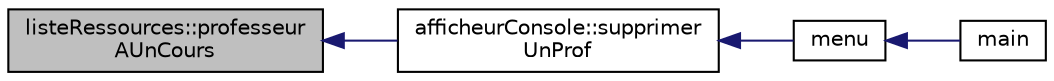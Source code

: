digraph "listeRessources::professeurAUnCours"
{
  edge [fontname="Helvetica",fontsize="10",labelfontname="Helvetica",labelfontsize="10"];
  node [fontname="Helvetica",fontsize="10",shape=record];
  rankdir="LR";
  Node123 [label="listeRessources::professeur\lAUnCours",height=0.2,width=0.4,color="black", fillcolor="grey75", style="filled", fontcolor="black"];
  Node123 -> Node124 [dir="back",color="midnightblue",fontsize="10",style="solid"];
  Node124 [label="afficheurConsole::supprimer\lUnProf",height=0.2,width=0.4,color="black", fillcolor="white", style="filled",URL="$classafficheur_console.html#a09a9d2f45d682b9a6fc970e18510157e"];
  Node124 -> Node125 [dir="back",color="midnightblue",fontsize="10",style="solid"];
  Node125 [label="menu",height=0.2,width=0.4,color="black", fillcolor="white", style="filled",URL="$main_8cpp.html#aaeb94d4bc6770f26e4bcfb2f9fcc9b15"];
  Node125 -> Node126 [dir="back",color="midnightblue",fontsize="10",style="solid"];
  Node126 [label="main",height=0.2,width=0.4,color="black", fillcolor="white", style="filled",URL="$main_8cpp.html#ae66f6b31b5ad750f1fe042a706a4e3d4"];
}
